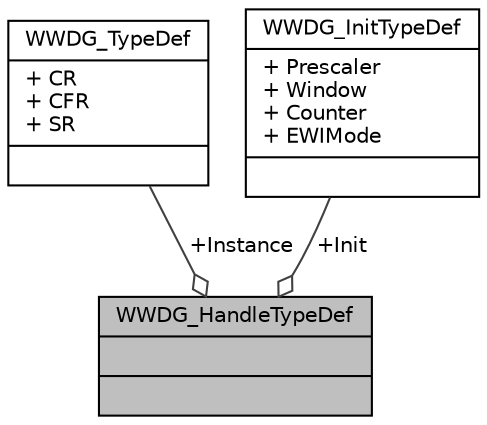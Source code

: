 digraph "WWDG_HandleTypeDef"
{
  edge [fontname="Helvetica",fontsize="10",labelfontname="Helvetica",labelfontsize="10"];
  node [fontname="Helvetica",fontsize="10",shape=record];
  Node1 [label="{WWDG_HandleTypeDef\n||}",height=0.2,width=0.4,color="black", fillcolor="grey75", style="filled", fontcolor="black"];
  Node2 -> Node1 [color="grey25",fontsize="10",style="solid",label=" +Instance" ,arrowhead="odiamond",fontname="Helvetica"];
  Node2 [label="{WWDG_TypeDef\n|+ CR\l+ CFR\l+ SR\l|}",height=0.2,width=0.4,color="black", fillcolor="white", style="filled",URL="$struct_w_w_d_g___type_def.html",tooltip="Window WATCHDOG. "];
  Node3 -> Node1 [color="grey25",fontsize="10",style="solid",label=" +Init" ,arrowhead="odiamond",fontname="Helvetica"];
  Node3 [label="{WWDG_InitTypeDef\n|+ Prescaler\l+ Window\l+ Counter\l+ EWIMode\l|}",height=0.2,width=0.4,color="black", fillcolor="white", style="filled",URL="$struct_w_w_d_g___init_type_def.html",tooltip="WWDG Init structure definition. "];
}

